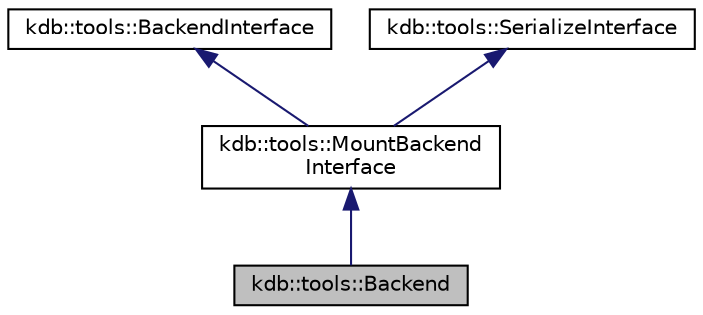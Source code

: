 digraph "kdb::tools::Backend"
{
 // LATEX_PDF_SIZE
  edge [fontname="Helvetica",fontsize="10",labelfontname="Helvetica",labelfontsize="10"];
  node [fontname="Helvetica",fontsize="10",shape=record];
  Node4 [label="kdb::tools::Backend",height=0.2,width=0.4,color="black", fillcolor="grey75", style="filled", fontcolor="black",tooltip="A low-level representation of the backend (= set of plugins) that can be mounted."];
  Node5 -> Node4 [dir="back",color="midnightblue",fontsize="10",style="solid"];
  Node5 [label="kdb::tools::MountBackend\lInterface",height=0.2,width=0.4,color="black", fillcolor="white", style="filled",URL="$classkdb_1_1tools_1_1MountBackendInterface.html",tooltip="Interface to work with mountpoints (backends) for factory."];
  Node6 -> Node5 [dir="back",color="midnightblue",fontsize="10",style="solid"];
  Node6 [label="kdb::tools::BackendInterface",height=0.2,width=0.4,color="black", fillcolor="white", style="filled",URL="$classkdb_1_1tools_1_1BackendInterface.html",tooltip="Minimal interface to add plugins."];
  Node7 -> Node5 [dir="back",color="midnightblue",fontsize="10",style="solid"];
  Node7 [label="kdb::tools::SerializeInterface",height=0.2,width=0.4,color="black", fillcolor="white", style="filled",URL="$classkdb_1_1tools_1_1SerializeInterface.html",tooltip="Interface to serialize a backend."];
}
